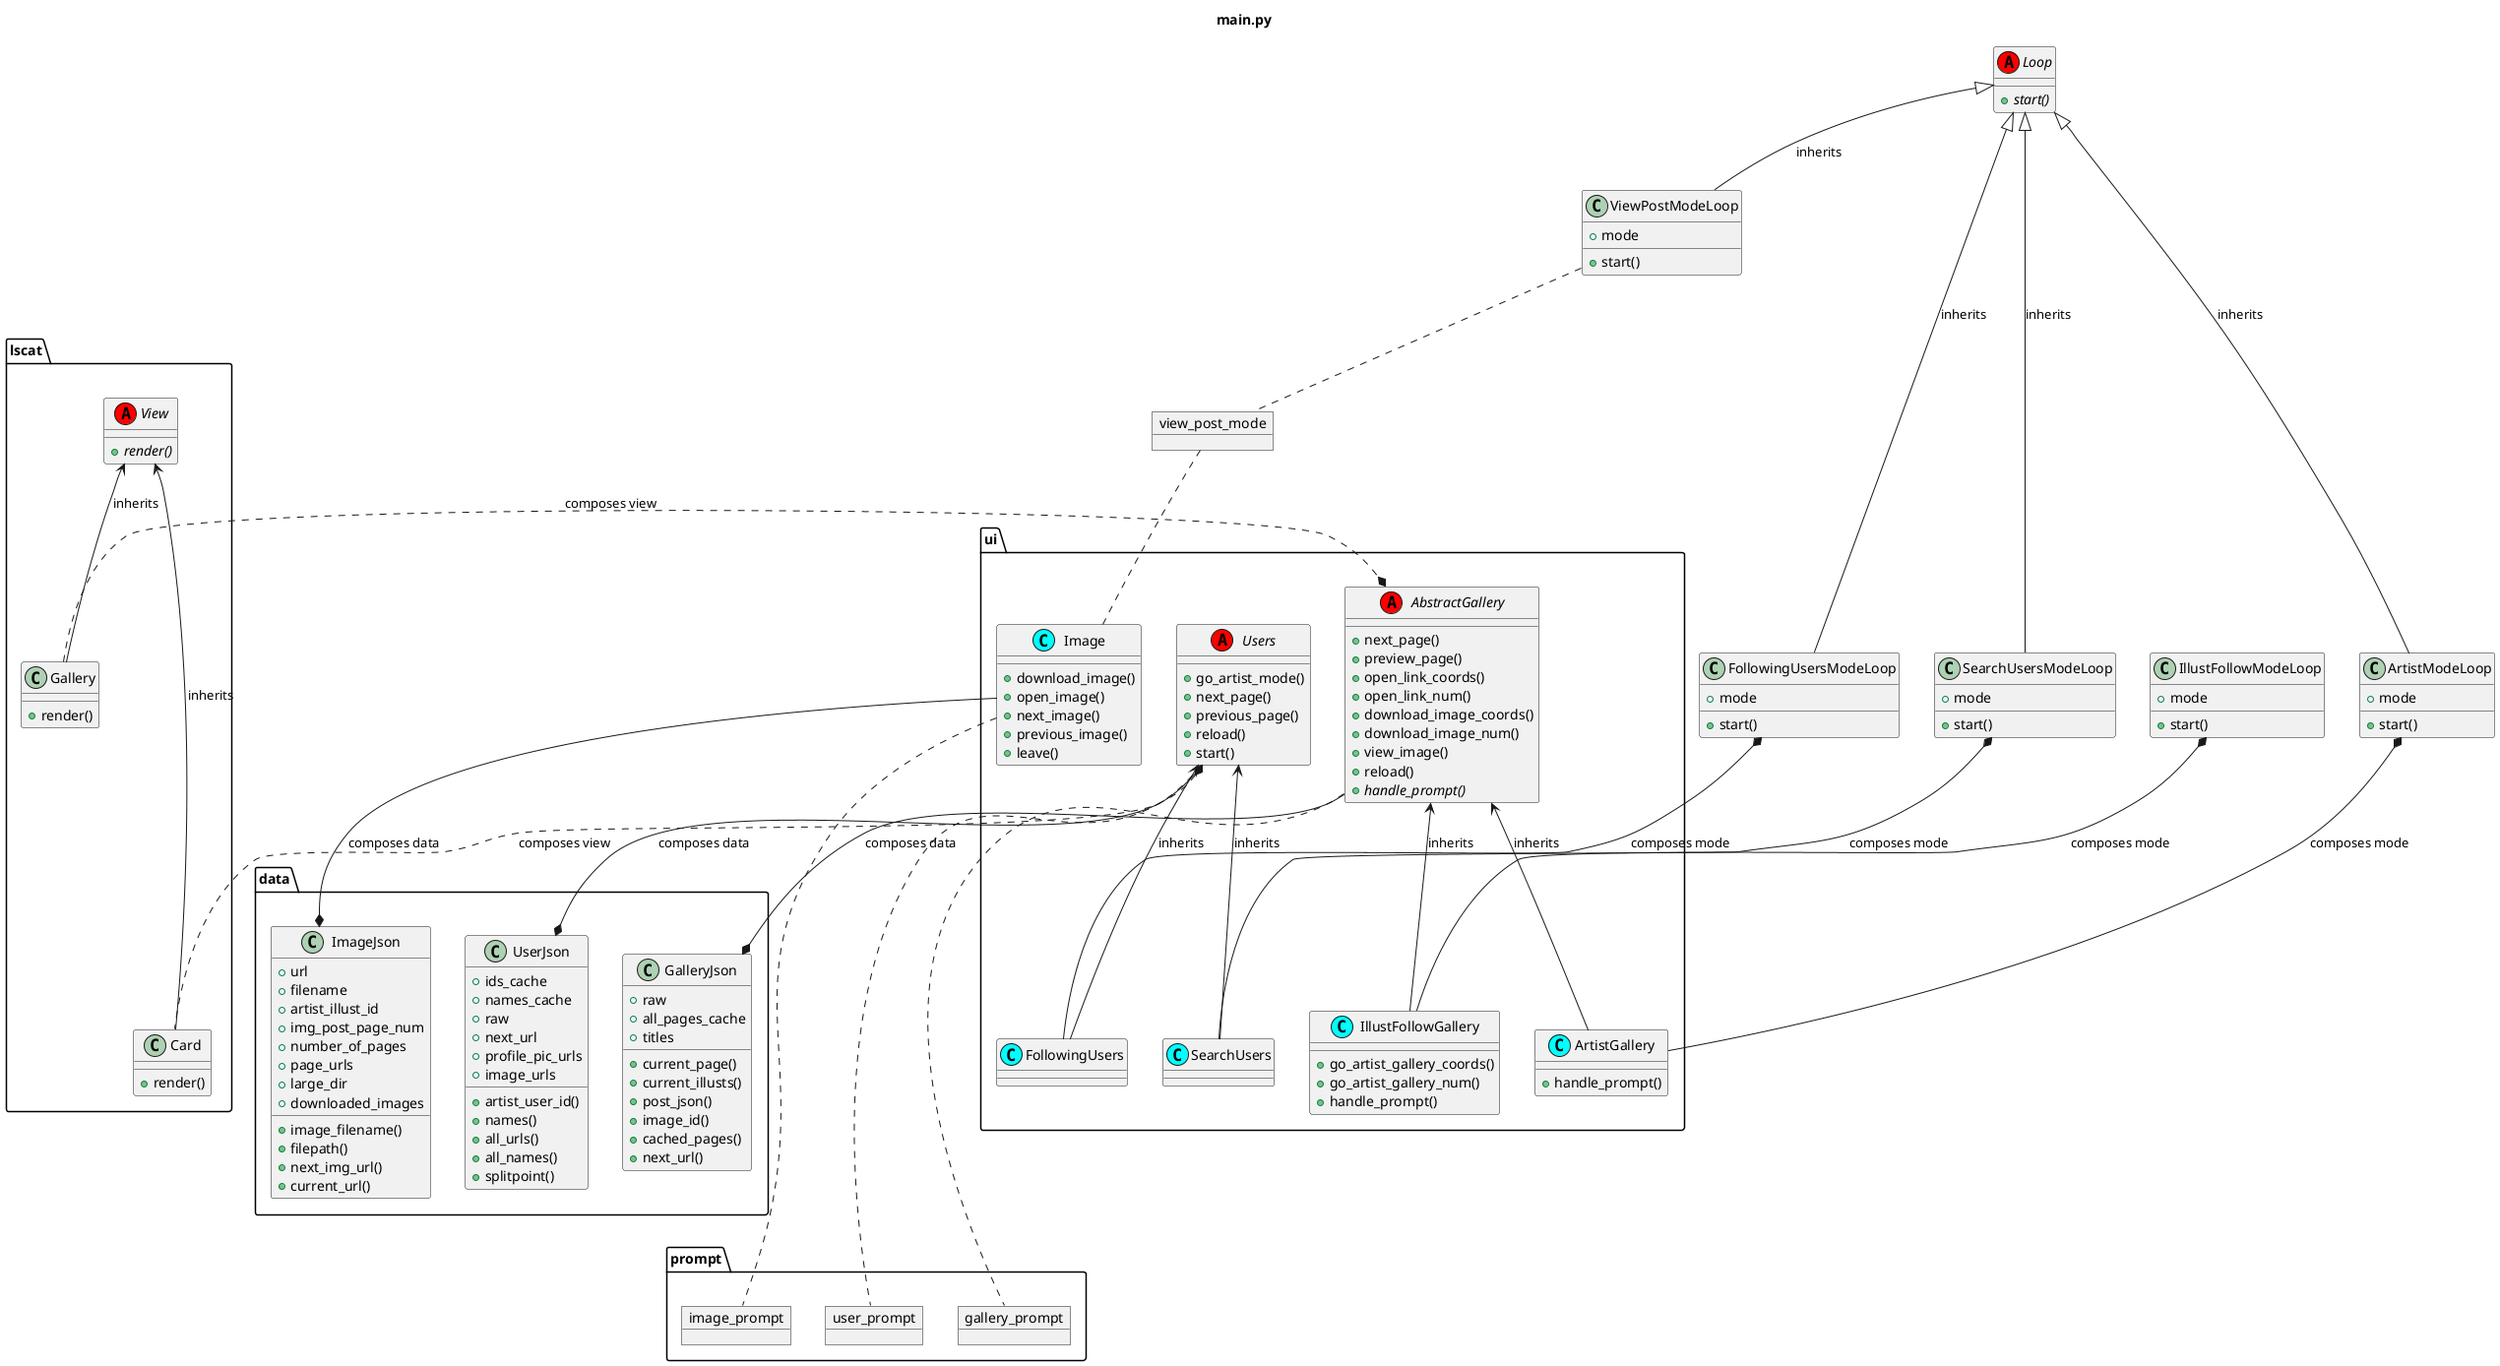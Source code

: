 @startuml

title main.py

abstract class Loop <<(A, red)>>{
  +{abstract}start()
}

class ArtistModeLoop {
    + mode
    +start()
}
class IllustFollowModeLoop {
    + mode
    +start()
}
Loop <|-down- ArtistModeLoop: inherits
Loop <|-down[hidden]- IllustFollowModeLoop: inherits

abstract class ui.AbstractGallery <<(A, red)>>{
    +next_page()
    +preview_page()
    +open_link_coords()
    +open_link_num()
    +download_image_coords()
    +download_image_num()
    +view_image()
    +reload()
    +{abstract}handle_prompt()
}

class ui.ArtistGallery <<(C, cyan)>>{
    +handle_prompt()
}
class ui.IllustFollowGallery <<(C, cyan)>>{
    +go_artist_gallery_coords()
    +go_artist_gallery_num()
    +handle_prompt()
}
ArtistModeLoop*-down- ui.ArtistGallery: composes mode

IllustFollowModeLoop*-down- ui.IllustFollowGallery: composes mode

ui.AbstractGallery <-down- ui.IllustFollowGallery: inherits

ui.AbstractGallery <-down- ui.ArtistGallery: inherits

ui.ArtistGallery -right[hidden]-> ui.IllustFollowGallery

class ViewPostModeLoop {
    + mode
    +start()
}
object view_post_mode
class ui.Image <<(C, cyan)>>{
    + download_image()
    + open_image()
    + next_image()
    + previous_image()
    + leave()
}

Loop <|-down- ViewPostModeLoop: inherits
ViewPostModeLoop .. view_post_mode
view_post_mode .. ui.Image


class FollowingUsersModeLoop {
    + mode
    +start()
}
class SearchUsersModeLoop {
    + mode
    +start()
}
Loop <|-down- FollowingUsersModeLoop: inherits
Loop <|-down- SearchUsersModeLoop: inherits

class ui.FollowingUsers <<(C, cyan)>>
class ui.SearchUsers <<(C, cyan)>>
abstract class ui.Users <<(A, red)>>{
    +go_artist_mode()
    +next_page()
    +previous_page()
    +reload()
    +start()
}
ui.Users <-down- ui.FollowingUsers: inherits
ui.Users <-down- ui.SearchUsers: inherits
FollowingUsersModeLoop*-down- ui.FollowingUsers: composes mode
SearchUsersModeLoop*-down- ui.SearchUsers: composes mode


abstract class lscat.View <<(A, red)>>{
    +{abstract}render()
}
class lscat.Card {
    +render()
}
class lscat.Gallery {
    +render()
}

lscat.View <-right- lscat.Card: inherits
lscat.View <-down- lscat.Gallery: inherits

ui.Users*.down. lscat.Card: composes view
ui.AbstractGallery*.up lscat.Gallery: composes view

lscat.Card -up[hidden]-> lscat.Gallery
lscat.Card --up[hidden]-> ui.AbstractGallery

package prompt {
    object user_prompt
    ui.Users .. user_prompt

    object gallery_prompt
    ui.AbstractGallery .down. gallery_prompt

    object image_prompt
    ui.Image .down..image_prompt
}


class data.GalleryJson {
    + raw
    + all_pages_cache
    + titles
    +current_page()
    +current_illusts()
    +post_json()
    +image_id()
    +cached_pages()
    +next_url()
}
class data.ImageJson {
    + url
    + filename
    + artist_illust_id
    + img_post_page_num
    + number_of_pages
    + page_urls
    + large_dir
    + downloaded_images
    +image_filename()
    +filepath()
    +next_img_url()
    +current_url()
}
class data.UserJson {
    + ids_cache
    + names_cache
    + raw
    + next_url
    + profile_pic_urls
    + image_urls
    +artist_user_id()
    +names()
    +all_urls()
    +all_names()
    +splitpoint()
}

data.GalleryJson *-up- ui.AbstractGallery: composes data
data.ImageJson *-up- ui.Image: composes data
data.UserJson *-up- ui.Users: composes data

@enduml
